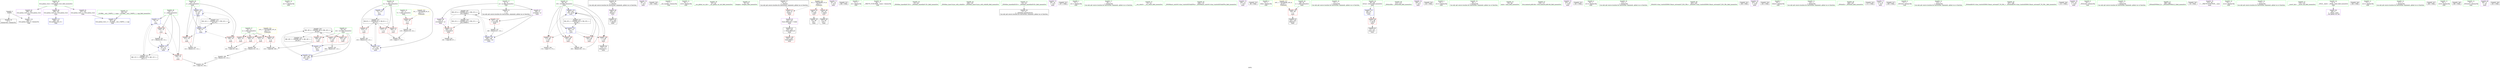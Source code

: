 digraph "SVFG" {
	label="SVFG";

	Node0x556d75de8950 [shape=record,color=grey,label="{NodeID: 0\nNullPtr}"];
	Node0x556d75de8950 -> Node0x556d75ef2d70[style=solid];
	Node0x556d75de8950 -> Node0x556d75ef1e10[style=solid];
	Node0x556d75ef2030 [shape=record,color=red,label="{NodeID: 97\n130\<--76\n\<--i\nmain\n}"];
	Node0x556d75ef2030 -> Node0x556d75ef5f50[style=solid];
	Node0x556d75edb390 [shape=record,color=green,label="{NodeID: 14\n32\<--1\n.str.7\<--dummyObj\nGlob }"];
	Node0x556d75ef54d0 [shape=record,color=grey,label="{NodeID: 194\n119 = Binary(118, 115, )\n}"];
	Node0x556d75ef54d0 -> Node0x556d75efcff0[style=solid];
	Node0x556d75ef1b70 [shape=record,color=red,label="{NodeID: 111\n180\<--179\n\<--arrayidx24\nmain\n}"];
	Node0x556d75ef1b70 -> Node0x556d75efcbb0[style=solid];
	Node0x556d75ef0500 [shape=record,color=green,label="{NodeID: 28\n38\<--42\nllvm.global_ctors\<--llvm.global_ctors_field_insensitive\nGlob }"];
	Node0x556d75ef0500 -> Node0x556d75ef4380[style=solid];
	Node0x556d75ef0500 -> Node0x556d75ef4480[style=solid];
	Node0x556d75ef0500 -> Node0x556d75ef4580[style=solid];
	Node0x556d75ef7950 [shape=record,color=blue,label="{NodeID: 125\n84\<--193\ni19\<--inc29\nmain\n}"];
	Node0x556d75ef7950 -> Node0x556d75ef26b0[style=dashed];
	Node0x556d75ef7950 -> Node0x556d75ef1760[style=dashed];
	Node0x556d75ef7950 -> Node0x556d75ef1830[style=dashed];
	Node0x556d75ef7950 -> Node0x556d75ef1900[style=dashed];
	Node0x556d75ef7950 -> Node0x556d75ef7950[style=dashed];
	Node0x556d75ef7950 -> Node0x556d75f048a0[style=dashed];
	Node0x556d75ef1180 [shape=record,color=green,label="{NodeID: 42\n84\<--85\ni19\<--i19_field_insensitive\nmain\n}"];
	Node0x556d75ef1180 -> Node0x556d75ef26b0[style=solid];
	Node0x556d75ef1180 -> Node0x556d75ef1760[style=solid];
	Node0x556d75ef1180 -> Node0x556d75ef1830[style=solid];
	Node0x556d75ef1180 -> Node0x556d75ef1900[style=solid];
	Node0x556d75ef1180 -> Node0x556d75ef77b0[style=solid];
	Node0x556d75ef1180 -> Node0x556d75ef7950[style=solid];
	Node0x556d75f06da0 [shape=record,color=yellow,style=double,label="{NodeID: 222\n6V_1 = ENCHI(MR_6V_0)\npts\{71 \}\nFun[main]}"];
	Node0x556d75f06da0 -> Node0x556d75ef4b60[style=dashed];
	Node0x556d75ef2f70 [shape=record,color=black,label="{NodeID: 56\n22\<--21\n\<--_ZSt3cin\nCan only get source location for instruction, argument, global var or function.}"];
	Node0x556d75ef2f70 -> Node0x556d75ef4750[style=solid];
	Node0x556d75ef3b60 [shape=record,color=purple,label="{NodeID: 70\n90\<--13\n\<--.str.1\nmain\n}"];
	Node0x556d75f10670 [shape=record,color=black,label="{NodeID: 250\n204 = PHI()\n}"];
	Node0x556d75ef4750 [shape=record,color=purple,label="{NodeID: 84\n106\<--22\nadd.ptr\<--\nmain\n}"];
	Node0x556d75ef4750 -> Node0x556d75ef34e0[style=solid];
	Node0x556d75ed8d60 [shape=record,color=green,label="{NodeID: 1\n7\<--1\n__dso_handle\<--dummyObj\nGlob }"];
	Node0x556d75ef2100 [shape=record,color=red,label="{NodeID: 98\n156\<--76\n\<--i\nmain\n}"];
	Node0x556d75ef2100 -> Node0x556d75efaae0[style=solid];
	Node0x556d75eef9f0 [shape=record,color=green,label="{NodeID: 15\n34\<--1\n.str.8\<--dummyObj\nGlob }"];
	Node0x556d75ef5650 [shape=record,color=grey,label="{NodeID: 195\n152 = Binary(151, 115, )\n}"];
	Node0x556d75ef5650 -> Node0x556d75ef7540[style=solid];
	Node0x556d75ef1c40 [shape=record,color=blue,label="{NodeID: 112\n266\<--39\nllvm.global_ctors_0\<--\nGlob }"];
	Node0x556d75ef0600 [shape=record,color=green,label="{NodeID: 29\n43\<--44\n__cxx_global_var_init\<--__cxx_global_var_init_field_insensitive\n}"];
	Node0x556d75ef7a20 [shape=record,color=blue,label="{NodeID: 126\n72\<--224\nts\<--inc38\nmain\n}"];
	Node0x556d75ef7a20 -> Node0x556d75f034a0[style=dashed];
	Node0x556d75ef1250 [shape=record,color=green,label="{NodeID: 43\n92\<--93\nfreopen\<--freopen_field_insensitive\n}"];
	Node0x556d75ef3070 [shape=record,color=black,label="{NodeID: 57\n23\<--21\n\<--_ZSt3cin\nCan only get source location for instruction, argument, global var or function.}"];
	Node0x556d75ef3070 -> Node0x556d75ef49c0[style=solid];
	Node0x556d75ef3c30 [shape=record,color=purple,label="{NodeID: 71\n95\<--16\n\<--.str.2\nmain\n}"];
	Node0x556d75f10770 [shape=record,color=black,label="{NodeID: 251\n206 = PHI()\n}"];
	Node0x556d75ef4820 [shape=record,color=red,label="{NodeID: 85\n88\<--15\n\<--stdin\nmain\n}"];
	Node0x556d75ef4820 -> Node0x556d75ef3270[style=solid];
	Node0x556d75edb550 [shape=record,color=green,label="{NodeID: 2\n11\<--1\n.str\<--dummyObj\nGlob }"];
	Node0x556d75ef21d0 [shape=record,color=red,label="{NodeID: 99\n139\<--78\n\<--j\nmain\n}"];
	Node0x556d75ef21d0 -> Node0x556d75efccf0[style=solid];
	Node0x556d75eefa80 [shape=record,color=green,label="{NodeID: 16\n36\<--1\n__PRETTY_FUNCTION__.main\<--dummyObj\nGlob }"];
	Node0x556d75ef57d0 [shape=record,color=grey,label="{NodeID: 196\n193 = Binary(192, 115, )\n}"];
	Node0x556d75ef57d0 -> Node0x556d75ef7950[style=solid];
	Node0x556d75ef1d10 [shape=record,color=blue,label="{NodeID: 113\n267\<--40\nllvm.global_ctors_1\<--_GLOBAL__sub_I_NAFIS_1_1.cpp\nGlob }"];
	Node0x556d75ef0700 [shape=record,color=green,label="{NodeID: 30\n47\<--48\n_ZNSt8ios_base4InitC1Ev\<--_ZNSt8ios_base4InitC1Ev_field_insensitive\n}"];
	Node0x556d75ef1350 [shape=record,color=green,label="{NodeID: 44\n100\<--101\n_ZNSt8ios_base15sync_with_stdioEb\<--_ZNSt8ios_base15sync_with_stdioEb_field_insensitive\n}"];
	Node0x556d75f06f60 [shape=record,color=yellow,style=double,label="{NodeID: 224\n10V_1 = ENCHI(MR_10V_0)\npts\{75 \}\nFun[main]}"];
	Node0x556d75f06f60 -> Node0x556d75ef4ea0[style=dashed];
	Node0x556d75f06f60 -> Node0x556d75ef4f70[style=dashed];
	Node0x556d75f06f60 -> Node0x556d75ef5040[style=dashed];
	Node0x556d75f06f60 -> Node0x556d75ef1f60[style=dashed];
	Node0x556d75ef3170 [shape=record,color=black,label="{NodeID: 58\n51\<--52\n\<--_ZNSt8ios_base4InitD1Ev\nCan only get source location for instruction, argument, global var or function.}"];
	Node0x556d75ef3d00 [shape=record,color=purple,label="{NodeID: 72\n96\<--18\n\<--.str.3\nmain\n}"];
	Node0x556d75f10870 [shape=record,color=black,label="{NodeID: 252\n207 = PHI()\n}"];
	Node0x556d75ef48f0 [shape=record,color=red,label="{NodeID: 86\n94\<--20\n\<--stdout\nmain\n}"];
	Node0x556d75ef48f0 -> Node0x556d75ef3340[style=solid];
	Node0x556d75ed9ee0 [shape=record,color=green,label="{NodeID: 3\n13\<--1\n.str.1\<--dummyObj\nGlob }"];
	Node0x556d75ef22a0 [shape=record,color=red,label="{NodeID: 100\n151\<--78\n\<--j\nmain\n}"];
	Node0x556d75ef22a0 -> Node0x556d75ef5650[style=solid];
	Node0x556d75eefb10 [shape=record,color=green,label="{NodeID: 17\n39\<--1\n\<--dummyObj\nCan only get source location for instruction, argument, global var or function.}"];
	Node0x556d75ef5950 [shape=record,color=grey,label="{NodeID: 197\n148 = Binary(147, 115, )\n}"];
	Node0x556d75ef5950 -> Node0x556d75ef7470[style=solid];
	Node0x556d75ef1e10 [shape=record,color=blue, style = dotted,label="{NodeID: 114\n268\<--3\nllvm.global_ctors_2\<--dummyVal\nGlob }"];
	Node0x556d75ef0800 [shape=record,color=green,label="{NodeID: 31\n53\<--54\n__cxa_atexit\<--__cxa_atexit_field_insensitive\n}"];
	Node0x556d75f034a0 [shape=record,color=black,label="{NodeID: 211\nMR_8V_3 = PHI(MR_8V_4, MR_8V_2, )\npts\{73 \}\n}"];
	Node0x556d75f034a0 -> Node0x556d75ef4c30[style=dashed];
	Node0x556d75f034a0 -> Node0x556d75ef4d00[style=dashed];
	Node0x556d75f034a0 -> Node0x556d75ef4dd0[style=dashed];
	Node0x556d75f034a0 -> Node0x556d75ef7a20[style=dashed];
	Node0x556d75ef1450 [shape=record,color=green,label="{NodeID: 45\n109\<--110\n_ZNSt9basic_iosIcSt11char_traitsIcEE3tieEPSo\<--_ZNSt9basic_iosIcSt11char_traitsIcEE3tieEPSo_field_insensitive\n}"];
	Node0x556d75ef3270 [shape=record,color=black,label="{NodeID: 59\n91\<--88\ncall\<--\nmain\n}"];
	Node0x556d75ef3dd0 [shape=record,color=purple,label="{NodeID: 73\n160\<--25\n\<--.str.4\nmain\n}"];
	Node0x556d75f10940 [shape=record,color=black,label="{NodeID: 253\n98 = PHI()\n}"];
	Node0x556d75ef49c0 [shape=record,color=red,label="{NodeID: 87\n102\<--23\nvtable\<--\nmain\n}"];
	Node0x556d75ef49c0 -> Node0x556d75ef4680[style=solid];
	Node0x556d75ed9f70 [shape=record,color=green,label="{NodeID: 4\n15\<--1\nstdin\<--dummyObj\nGlob }"];
	Node0x556d75ef2370 [shape=record,color=red,label="{NodeID: 101\n144\<--80\n\<--x\nmain\n}"];
	Node0x556d75ef2370 -> Node0x556d75ef35b0[style=solid];
	Node0x556d75eefba0 [shape=record,color=green,label="{NodeID: 18\n87\<--1\n\<--dummyObj\nCan only get source location for instruction, argument, global var or function.}"];
	Node0x556d75ef5ad0 [shape=record,color=grey,label="{NodeID: 198\n134 = Binary(132, 115, )\n}"];
	Node0x556d75ef5ad0 -> Node0x556d75ef5f50[style=solid];
	Node0x556d75ef7130 [shape=record,color=blue,label="{NodeID: 115\n68\<--87\nretval\<--\nmain\n}"];
	Node0x556d75ef7130 -> Node0x556d75ef4a90[style=dashed];
	Node0x556d75ef0900 [shape=record,color=green,label="{NodeID: 32\n52\<--58\n_ZNSt8ios_base4InitD1Ev\<--_ZNSt8ios_base4InitD1Ev_field_insensitive\n}"];
	Node0x556d75ef0900 -> Node0x556d75ef3170[style=solid];
	Node0x556d75f039a0 [shape=record,color=black,label="{NodeID: 212\nMR_12V_2 = PHI(MR_12V_4, MR_12V_1, )\npts\{77 \}\n}"];
	Node0x556d75f039a0 -> Node0x556d75ef72d0[style=dashed];
	Node0x556d75ef1550 [shape=record,color=green,label="{NodeID: 46\n112\<--113\n_ZNSirsERi\<--_ZNSirsERi_field_insensitive\n}"];
	Node0x556d75ef3340 [shape=record,color=black,label="{NodeID: 60\n97\<--94\ncall1\<--\nmain\n}"];
	Node0x556d75ef3ea0 [shape=record,color=purple,label="{NodeID: 74\n168\<--27\n\<--.str.5\nmain\n}"];
	Node0x556d75f10a10 [shape=record,color=black,label="{NodeID: 254\n143 = PHI()\n}"];
	Node0x556d75ef4a90 [shape=record,color=red,label="{NodeID: 88\n227\<--68\n\<--retval\nmain\n}"];
	Node0x556d75ef4a90 -> Node0x556d75ef3750[style=solid];
	Node0x556d75eda0a0 [shape=record,color=green,label="{NodeID: 5\n16\<--1\n.str.2\<--dummyObj\nGlob }"];
	Node0x556d75ef2440 [shape=record,color=red,label="{NodeID: 102\n187\<--82\n\<--cnt\nmain\n}"];
	Node0x556d75ef2440 -> Node0x556d75ef5350[style=solid];
	Node0x556d75eefc30 [shape=record,color=green,label="{NodeID: 19\n99\<--1\n\<--dummyObj\nCan only get source location for instruction, argument, global var or function.}"];
	Node0x556d75ef5c50 [shape=record,color=grey,label="{NodeID: 199\n132 = Binary(133, 131, )\n}"];
	Node0x556d75ef5c50 -> Node0x556d75ef5ad0[style=solid];
	Node0x556d75ef7200 [shape=record,color=blue,label="{NodeID: 116\n72\<--115\nts\<--\nmain\n}"];
	Node0x556d75ef7200 -> Node0x556d75f034a0[style=dashed];
	Node0x556d75ef0a00 [shape=record,color=green,label="{NodeID: 33\n65\<--66\nmain\<--main_field_insensitive\n}"];
	Node0x556d75f03ea0 [shape=record,color=black,label="{NodeID: 213\nMR_14V_2 = PHI(MR_14V_3, MR_14V_1, )\npts\{79 \}\n}"];
	Node0x556d75f03ea0 -> Node0x556d75ef73a0[style=dashed];
	Node0x556d75f03ea0 -> Node0x556d75f03ea0[style=dashed];
	Node0x556d75ef1650 [shape=record,color=green,label="{NodeID: 47\n126\<--127\nllvm.memset.p0i8.i64\<--llvm.memset.p0i8.i64_field_insensitive\n}"];
	Node0x556d75f07200 [shape=record,color=yellow,style=double,label="{NodeID: 227\n16V_1 = ENCHI(MR_16V_0)\npts\{81 \}\nFun[main]}"];
	Node0x556d75f07200 -> Node0x556d75ef2370[style=dashed];
	Node0x556d75ef3410 [shape=record,color=black,label="{NodeID: 61\n104\<--103\n\<--vbase.offset.ptr\nmain\n}"];
	Node0x556d75ef3410 -> Node0x556d75ef19d0[style=solid];
	Node0x556d75ef3f70 [shape=record,color=purple,label="{NodeID: 75\n183\<--29\n\<--.str.6\nmain\n}"];
	Node0x556d75f10c10 [shape=record,color=black,label="{NodeID: 255\n161 = PHI()\n}"];
	Node0x556d75ef4b60 [shape=record,color=red,label="{NodeID: 89\n118\<--70\n\<--T\nmain\n}"];
	Node0x556d75ef4b60 -> Node0x556d75ef54d0[style=solid];
	Node0x556d75eda130 [shape=record,color=green,label="{NodeID: 6\n18\<--1\n.str.3\<--dummyObj\nGlob }"];
	Node0x556d75ef2510 [shape=record,color=red,label="{NodeID: 103\n201\<--82\n\<--cnt\nmain\n}"];
	Node0x556d75eefd00 [shape=record,color=green,label="{NodeID: 20\n115\<--1\n\<--dummyObj\nCan only get source location for instruction, argument, global var or function.}"];
	Node0x556d75ef5dd0 [shape=record,color=grey,label="{NodeID: 200\n210 = cmp(208, 209, )\n}"];
	Node0x556d75ef72d0 [shape=record,color=blue,label="{NodeID: 117\n76\<--87\ni\<--\nmain\n}"];
	Node0x556d75ef72d0 -> Node0x556d75ef2030[style=dashed];
	Node0x556d75ef72d0 -> Node0x556d75ef2100[style=dashed];
	Node0x556d75ef72d0 -> Node0x556d75ef7610[style=dashed];
	Node0x556d75ef72d0 -> Node0x556d75f039a0[style=dashed];
	Node0x556d75ef0b00 [shape=record,color=green,label="{NodeID: 34\n68\<--69\nretval\<--retval_field_insensitive\nmain\n}"];
	Node0x556d75ef0b00 -> Node0x556d75ef4a90[style=solid];
	Node0x556d75ef0b00 -> Node0x556d75ef7130[style=solid];
	Node0x556d75f043a0 [shape=record,color=black,label="{NodeID: 214\nMR_18V_2 = PHI(MR_18V_4, MR_18V_1, )\npts\{83 \}\n}"];
	Node0x556d75f043a0 -> Node0x556d75ef76e0[style=dashed];
	Node0x556d75ef2770 [shape=record,color=green,label="{NodeID: 48\n162\<--163\n_ZStlsISt11char_traitsIcEERSt13basic_ostreamIcT_ES5_PKc\<--_ZStlsISt11char_traitsIcEERSt13basic_ostreamIcT_ES5_PKc_field_insensitive\n}"];
	Node0x556d75ef34e0 [shape=record,color=black,label="{NodeID: 62\n107\<--106\n\<--add.ptr\nmain\n}"];
	Node0x556d75f0f5d0 [shape=record,color=black,label="{NodeID: 242\n108 = PHI()\n}"];
	Node0x556d75ef4040 [shape=record,color=purple,label="{NodeID: 76\n203\<--29\n\<--.str.6\nmain\n}"];
	Node0x556d75f10d10 [shape=record,color=black,label="{NodeID: 256\n165 = PHI()\n}"];
	Node0x556d75ef4c30 [shape=record,color=red,label="{NodeID: 90\n117\<--72\n\<--ts\nmain\n}"];
	Node0x556d75ef4c30 -> Node0x556d75efcff0[style=solid];
	Node0x556d75eda400 [shape=record,color=green,label="{NodeID: 7\n20\<--1\nstdout\<--dummyObj\nGlob }"];
	Node0x556d75ef25e0 [shape=record,color=red,label="{NodeID: 104\n208\<--82\n\<--cnt\nmain\n}"];
	Node0x556d75ef25e0 -> Node0x556d75ef5dd0[style=solid];
	Node0x556d75eefe00 [shape=record,color=green,label="{NodeID: 21\n124\<--1\n\<--dummyObj\nCan only get source location for instruction, argument, global var or function.}"];
	Node0x556d75ef5f50 [shape=record,color=grey,label="{NodeID: 201\n135 = cmp(130, 134, )\n}"];
	Node0x556d75ef73a0 [shape=record,color=blue,label="{NodeID: 118\n78\<--87\nj\<--\nmain\n}"];
	Node0x556d75ef73a0 -> Node0x556d75ef21d0[style=dashed];
	Node0x556d75ef73a0 -> Node0x556d75ef22a0[style=dashed];
	Node0x556d75ef73a0 -> Node0x556d75ef73a0[style=dashed];
	Node0x556d75ef73a0 -> Node0x556d75ef7540[style=dashed];
	Node0x556d75ef73a0 -> Node0x556d75f03ea0[style=dashed];
	Node0x556d75ef0bd0 [shape=record,color=green,label="{NodeID: 35\n70\<--71\nT\<--T_field_insensitive\nmain\n}"];
	Node0x556d75ef0bd0 -> Node0x556d75ef4b60[style=solid];
	Node0x556d75f048a0 [shape=record,color=black,label="{NodeID: 215\nMR_20V_2 = PHI(MR_20V_4, MR_20V_1, )\npts\{85 \}\n}"];
	Node0x556d75f048a0 -> Node0x556d75ef77b0[style=dashed];
	Node0x556d75ef2870 [shape=record,color=green,label="{NodeID: 49\n166\<--167\n_ZNSolsEi\<--_ZNSolsEi_field_insensitive\n}"];
	Node0x556d75ef35b0 [shape=record,color=black,label="{NodeID: 63\n145\<--144\nidxprom\<--\nmain\n}"];
	Node0x556d75f0ff10 [shape=record,color=black,label="{NodeID: 243\n111 = PHI()\n}"];
	Node0x556d75ef4110 [shape=record,color=purple,label="{NodeID: 77\n213\<--32\n\<--.str.7\nmain\n}"];
	Node0x556d75f10e10 [shape=record,color=black,label="{NodeID: 257\n169 = PHI()\n}"];
	Node0x556d75ef4d00 [shape=record,color=red,label="{NodeID: 91\n164\<--72\n\<--ts\nmain\n}"];
	Node0x556d75eda490 [shape=record,color=green,label="{NodeID: 8\n21\<--1\n_ZSt3cin\<--dummyObj\nGlob }"];
	Node0x556d75ef26b0 [shape=record,color=red,label="{NodeID: 105\n173\<--84\n\<--i19\nmain\n}"];
	Node0x556d75ef26b0 -> Node0x556d75efce70[style=solid];
	Node0x556d75eeff00 [shape=record,color=green,label="{NodeID: 22\n125\<--1\n\<--dummyObj\nCan only get source location for instruction, argument, global var or function.}"];
	Node0x556d75efcbb0 [shape=record,color=grey,label="{NodeID: 202\n181 = cmp(180, 87, )\n}"];
	Node0x556d75ef7470 [shape=record,color=blue,label="{NodeID: 119\n146\<--148\narrayidx\<--xor\nmain\n}"];
	Node0x556d75ef7470 -> Node0x556d75f020a0[style=dashed];
	Node0x556d75ef0ca0 [shape=record,color=green,label="{NodeID: 36\n72\<--73\nts\<--ts_field_insensitive\nmain\n}"];
	Node0x556d75ef0ca0 -> Node0x556d75ef4c30[style=solid];
	Node0x556d75ef0ca0 -> Node0x556d75ef4d00[style=solid];
	Node0x556d75ef0ca0 -> Node0x556d75ef4dd0[style=solid];
	Node0x556d75ef0ca0 -> Node0x556d75ef7200[style=solid];
	Node0x556d75ef0ca0 -> Node0x556d75ef7a20[style=solid];
	Node0x556d75f04da0 [shape=record,color=black,label="{NodeID: 216\nMR_22V_2 = PHI(MR_22V_3, MR_22V_1, )\npts\{100000 \}\n}"];
	Node0x556d75f04da0 -> Node0x556d75ef1b70[style=dashed];
	Node0x556d75f04da0 -> Node0x556d75f020a0[style=dashed];
	Node0x556d75f04da0 -> Node0x556d75f04da0[style=dashed];
	Node0x556d75ef2970 [shape=record,color=green,label="{NodeID: 50\n197\<--198\n_ZSt4endlIcSt11char_traitsIcEERSt13basic_ostreamIT_T0_ES6_\<--_ZSt4endlIcSt11char_traitsIcEERSt13basic_ostreamIT_T0_ES6__field_insensitive\n}"];
	Node0x556d75ef3680 [shape=record,color=black,label="{NodeID: 64\n178\<--177\nidxprom23\<--\nmain\n}"];
	Node0x556d75f10010 [shape=record,color=black,label="{NodeID: 244\n122 = PHI()\n}"];
	Node0x556d75ef41e0 [shape=record,color=purple,label="{NodeID: 78\n214\<--34\n\<--.str.8\nmain\n}"];
	Node0x556d75ef4dd0 [shape=record,color=red,label="{NodeID: 92\n223\<--72\n\<--ts\nmain\n}"];
	Node0x556d75ef4dd0 -> Node0x556d75ef51d0[style=solid];
	Node0x556d75eda9f0 [shape=record,color=green,label="{NodeID: 9\n24\<--1\n_ZSt4cout\<--dummyObj\nGlob }"];
	Node0x556d75ef1760 [shape=record,color=red,label="{NodeID: 106\n177\<--84\n\<--i19\nmain\n}"];
	Node0x556d75ef1760 -> Node0x556d75ef3680[style=solid];
	Node0x556d75ef0000 [shape=record,color=green,label="{NodeID: 23\n133\<--1\n\<--dummyObj\nCan only get source location for instruction, argument, global var or function.}"];
	Node0x556d75efccf0 [shape=record,color=grey,label="{NodeID: 203\n141 = cmp(139, 140, )\n}"];
	Node0x556d75ef7540 [shape=record,color=blue,label="{NodeID: 120\n78\<--152\nj\<--inc\nmain\n}"];
	Node0x556d75ef7540 -> Node0x556d75ef21d0[style=dashed];
	Node0x556d75ef7540 -> Node0x556d75ef22a0[style=dashed];
	Node0x556d75ef7540 -> Node0x556d75ef73a0[style=dashed];
	Node0x556d75ef7540 -> Node0x556d75ef7540[style=dashed];
	Node0x556d75ef7540 -> Node0x556d75f03ea0[style=dashed];
	Node0x556d75ef0d70 [shape=record,color=green,label="{NodeID: 37\n74\<--75\nn\<--n_field_insensitive\nmain\n}"];
	Node0x556d75ef0d70 -> Node0x556d75ef4ea0[style=solid];
	Node0x556d75ef0d70 -> Node0x556d75ef4f70[style=solid];
	Node0x556d75ef0d70 -> Node0x556d75ef5040[style=solid];
	Node0x556d75ef0d70 -> Node0x556d75ef1f60[style=solid];
	Node0x556d75ef2a70 [shape=record,color=green,label="{NodeID: 51\n199\<--200\n_ZNSolsEPFRSoS_E\<--_ZNSolsEPFRSoS_E_field_insensitive\n}"];
	Node0x556d75ef3750 [shape=record,color=black,label="{NodeID: 65\n67\<--227\nmain_ret\<--\nmain\n}"];
	Node0x556d75f10110 [shape=record,color=black,label="{NodeID: 245\n50 = PHI()\n}"];
	Node0x556d75ef42b0 [shape=record,color=purple,label="{NodeID: 79\n215\<--36\n\<--__PRETTY_FUNCTION__.main\nmain\n}"];
	Node0x556d75ef4ea0 [shape=record,color=red,label="{NodeID: 93\n131\<--74\n\<--n\nmain\n}"];
	Node0x556d75ef4ea0 -> Node0x556d75ef5c50[style=solid];
	Node0x556d75edaa80 [shape=record,color=green,label="{NodeID: 10\n25\<--1\n.str.4\<--dummyObj\nGlob }"];
	Node0x556d75ef1830 [shape=record,color=red,label="{NodeID: 107\n185\<--84\n\<--i19\nmain\n}"];
	Node0x556d75ef0100 [shape=record,color=green,label="{NodeID: 24\n175\<--1\n\<--dummyObj\nCan only get source location for instruction, argument, global var or function.}"];
	Node0x556d75efce70 [shape=record,color=grey,label="{NodeID: 204\n174 = cmp(173, 175, )\n}"];
	Node0x556d75ef7610 [shape=record,color=blue,label="{NodeID: 121\n76\<--157\ni\<--inc14\nmain\n}"];
	Node0x556d75ef7610 -> Node0x556d75ef2030[style=dashed];
	Node0x556d75ef7610 -> Node0x556d75ef2100[style=dashed];
	Node0x556d75ef7610 -> Node0x556d75ef7610[style=dashed];
	Node0x556d75ef7610 -> Node0x556d75f039a0[style=dashed];
	Node0x556d75ef0e40 [shape=record,color=green,label="{NodeID: 38\n76\<--77\ni\<--i_field_insensitive\nmain\n}"];
	Node0x556d75ef0e40 -> Node0x556d75ef2030[style=solid];
	Node0x556d75ef0e40 -> Node0x556d75ef2100[style=solid];
	Node0x556d75ef0e40 -> Node0x556d75ef72d0[style=solid];
	Node0x556d75ef0e40 -> Node0x556d75ef7610[style=solid];
	Node0x556d75f057a0 [shape=record,color=black,label="{NodeID: 218\nMR_18V_4 = PHI(MR_18V_6, MR_18V_3, )\npts\{83 \}\n}"];
	Node0x556d75f057a0 -> Node0x556d75ef2440[style=dashed];
	Node0x556d75f057a0 -> Node0x556d75ef2510[style=dashed];
	Node0x556d75f057a0 -> Node0x556d75ef25e0[style=dashed];
	Node0x556d75f057a0 -> Node0x556d75ef7880[style=dashed];
	Node0x556d75f057a0 -> Node0x556d75f043a0[style=dashed];
	Node0x556d75f057a0 -> Node0x556d75f057a0[style=dashed];
	Node0x556d75ef2b70 [shape=record,color=green,label="{NodeID: 52\n218\<--219\n__assert_fail\<--__assert_fail_field_insensitive\n}"];
	Node0x556d75ef3820 [shape=record,color=purple,label="{NodeID: 66\n49\<--4\n\<--_ZStL8__ioinit\n__cxx_global_var_init\n}"];
	Node0x556d75f10210 [shape=record,color=black,label="{NodeID: 246\n184 = PHI()\n}"];
	Node0x556d75ef4380 [shape=record,color=purple,label="{NodeID: 80\n266\<--38\nllvm.global_ctors_0\<--llvm.global_ctors\nGlob }"];
	Node0x556d75ef4380 -> Node0x556d75ef1c40[style=solid];
	Node0x556d75ef4f70 [shape=record,color=red,label="{NodeID: 94\n140\<--74\n\<--n\nmain\n}"];
	Node0x556d75ef4f70 -> Node0x556d75efccf0[style=solid];
	Node0x556d75edab10 [shape=record,color=green,label="{NodeID: 11\n27\<--1\n.str.5\<--dummyObj\nGlob }"];
	Node0x556d75efaae0 [shape=record,color=grey,label="{NodeID: 191\n157 = Binary(156, 115, )\n}"];
	Node0x556d75efaae0 -> Node0x556d75ef7610[style=solid];
	Node0x556d75ef1900 [shape=record,color=red,label="{NodeID: 108\n192\<--84\n\<--i19\nmain\n}"];
	Node0x556d75ef1900 -> Node0x556d75ef57d0[style=solid];
	Node0x556d75ef0200 [shape=record,color=green,label="{NodeID: 25\n217\<--1\n\<--dummyObj\nCan only get source location for instruction, argument, global var or function.}"];
	Node0x556d75efcff0 [shape=record,color=grey,label="{NodeID: 205\n120 = cmp(117, 119, )\n}"];
	Node0x556d75ef76e0 [shape=record,color=blue,label="{NodeID: 122\n82\<--87\ncnt\<--\nmain\n}"];
	Node0x556d75ef76e0 -> Node0x556d75f057a0[style=dashed];
	Node0x556d75ef0f10 [shape=record,color=green,label="{NodeID: 39\n78\<--79\nj\<--j_field_insensitive\nmain\n}"];
	Node0x556d75ef0f10 -> Node0x556d75ef21d0[style=solid];
	Node0x556d75ef0f10 -> Node0x556d75ef22a0[style=solid];
	Node0x556d75ef0f10 -> Node0x556d75ef73a0[style=solid];
	Node0x556d75ef0f10 -> Node0x556d75ef7540[style=solid];
	Node0x556d75ef2c70 [shape=record,color=green,label="{NodeID: 53\n40\<--262\n_GLOBAL__sub_I_NAFIS_1_1.cpp\<--_GLOBAL__sub_I_NAFIS_1_1.cpp_field_insensitive\n}"];
	Node0x556d75ef2c70 -> Node0x556d75ef1d10[style=solid];
	Node0x556d75ef38f0 [shape=record,color=purple,label="{NodeID: 67\n146\<--8\narrayidx\<--ar\nmain\n}"];
	Node0x556d75ef38f0 -> Node0x556d75ef1aa0[style=solid];
	Node0x556d75ef38f0 -> Node0x556d75ef7470[style=solid];
	Node0x556d75f10370 [shape=record,color=black,label="{NodeID: 247\n186 = PHI()\n}"];
	Node0x556d75ef4480 [shape=record,color=purple,label="{NodeID: 81\n267\<--38\nllvm.global_ctors_1\<--llvm.global_ctors\nGlob }"];
	Node0x556d75ef4480 -> Node0x556d75ef1d10[style=solid];
	Node0x556d75ef5040 [shape=record,color=red,label="{NodeID: 95\n205\<--74\n\<--n\nmain\n}"];
	Node0x556d75edb1f0 [shape=record,color=green,label="{NodeID: 12\n29\<--1\n.str.6\<--dummyObj\nGlob }"];
	Node0x556d75ef51d0 [shape=record,color=grey,label="{NodeID: 192\n224 = Binary(223, 115, )\n}"];
	Node0x556d75ef51d0 -> Node0x556d75ef7a20[style=solid];
	Node0x556d75ef19d0 [shape=record,color=red,label="{NodeID: 109\n105\<--104\nvbase.offset\<--\nmain\n}"];
	Node0x556d75ef0300 [shape=record,color=green,label="{NodeID: 26\n4\<--6\n_ZStL8__ioinit\<--_ZStL8__ioinit_field_insensitive\nGlob }"];
	Node0x556d75ef0300 -> Node0x556d75ef3820[style=solid];
	Node0x556d75ef77b0 [shape=record,color=blue,label="{NodeID: 123\n84\<--115\ni19\<--\nmain\n}"];
	Node0x556d75ef77b0 -> Node0x556d75ef26b0[style=dashed];
	Node0x556d75ef77b0 -> Node0x556d75ef1760[style=dashed];
	Node0x556d75ef77b0 -> Node0x556d75ef1830[style=dashed];
	Node0x556d75ef77b0 -> Node0x556d75ef1900[style=dashed];
	Node0x556d75ef77b0 -> Node0x556d75ef7950[style=dashed];
	Node0x556d75ef77b0 -> Node0x556d75f048a0[style=dashed];
	Node0x556d75ef0fe0 [shape=record,color=green,label="{NodeID: 40\n80\<--81\nx\<--x_field_insensitive\nmain\n}"];
	Node0x556d75ef0fe0 -> Node0x556d75ef2370[style=solid];
	Node0x556d75f061a0 [shape=record,color=yellow,style=double,label="{NodeID: 220\n2V_1 = ENCHI(MR_2V_0)\npts\{1 \}\nFun[main]}"];
	Node0x556d75f061a0 -> Node0x556d75ef4820[style=dashed];
	Node0x556d75f061a0 -> Node0x556d75ef48f0[style=dashed];
	Node0x556d75f061a0 -> Node0x556d75ef49c0[style=dashed];
	Node0x556d75ef2d70 [shape=record,color=black,label="{NodeID: 54\n2\<--3\ndummyVal\<--dummyVal\n}"];
	Node0x556d75ef39c0 [shape=record,color=purple,label="{NodeID: 68\n179\<--8\narrayidx24\<--ar\nmain\n}"];
	Node0x556d75ef39c0 -> Node0x556d75ef1b70[style=solid];
	Node0x556d75f10440 [shape=record,color=black,label="{NodeID: 248\n196 = PHI()\n}"];
	Node0x556d75ef4580 [shape=record,color=purple,label="{NodeID: 82\n268\<--38\nllvm.global_ctors_2\<--llvm.global_ctors\nGlob }"];
	Node0x556d75ef4580 -> Node0x556d75ef1e10[style=solid];
	Node0x556d75ef1f60 [shape=record,color=red,label="{NodeID: 96\n209\<--74\n\<--n\nmain\n}"];
	Node0x556d75ef1f60 -> Node0x556d75ef5dd0[style=solid];
	Node0x556d75edb2c0 [shape=record,color=green,label="{NodeID: 13\n31\<--1\n_ZSt4cerr\<--dummyObj\nGlob }"];
	Node0x556d75ef5350 [shape=record,color=grey,label="{NodeID: 193\n188 = Binary(187, 115, )\n}"];
	Node0x556d75ef5350 -> Node0x556d75ef7880[style=solid];
	Node0x556d75ef1aa0 [shape=record,color=red,label="{NodeID: 110\n147\<--146\n\<--arrayidx\nmain\n}"];
	Node0x556d75ef1aa0 -> Node0x556d75ef5950[style=solid];
	Node0x556d75ef0400 [shape=record,color=green,label="{NodeID: 27\n8\<--10\nar\<--ar_field_insensitive\nGlob }"];
	Node0x556d75ef0400 -> Node0x556d75ef2e70[style=solid];
	Node0x556d75ef0400 -> Node0x556d75ef38f0[style=solid];
	Node0x556d75ef0400 -> Node0x556d75ef39c0[style=solid];
	Node0x556d75f020a0 [shape=record,color=black,label="{NodeID: 207\nMR_22V_4 = PHI(MR_22V_5, MR_22V_3, )\npts\{100000 \}\n}"];
	Node0x556d75f020a0 -> Node0x556d75ef1aa0[style=dashed];
	Node0x556d75f020a0 -> Node0x556d75ef1b70[style=dashed];
	Node0x556d75f020a0 -> Node0x556d75ef7470[style=dashed];
	Node0x556d75f020a0 -> Node0x556d75f020a0[style=dashed];
	Node0x556d75f020a0 -> Node0x556d75f04da0[style=dashed];
	Node0x556d75ef7880 [shape=record,color=blue,label="{NodeID: 124\n82\<--188\ncnt\<--inc27\nmain\n}"];
	Node0x556d75ef7880 -> Node0x556d75f057a0[style=dashed];
	Node0x556d75ef10b0 [shape=record,color=green,label="{NodeID: 41\n82\<--83\ncnt\<--cnt_field_insensitive\nmain\n}"];
	Node0x556d75ef10b0 -> Node0x556d75ef2440[style=solid];
	Node0x556d75ef10b0 -> Node0x556d75ef2510[style=solid];
	Node0x556d75ef10b0 -> Node0x556d75ef25e0[style=solid];
	Node0x556d75ef10b0 -> Node0x556d75ef76e0[style=solid];
	Node0x556d75ef10b0 -> Node0x556d75ef7880[style=solid];
	Node0x556d75ef2e70 [shape=record,color=black,label="{NodeID: 55\n9\<--8\n\<--ar\nCan only get source location for instruction, argument, global var or function.}"];
	Node0x556d75ef3a90 [shape=record,color=purple,label="{NodeID: 69\n89\<--11\n\<--.str\nmain\n}"];
	Node0x556d75f10510 [shape=record,color=black,label="{NodeID: 249\n202 = PHI()\n}"];
	Node0x556d75ef4680 [shape=record,color=purple,label="{NodeID: 83\n103\<--102\nvbase.offset.ptr\<--vtable\nmain\n}"];
	Node0x556d75ef4680 -> Node0x556d75ef3410[style=solid];
}
